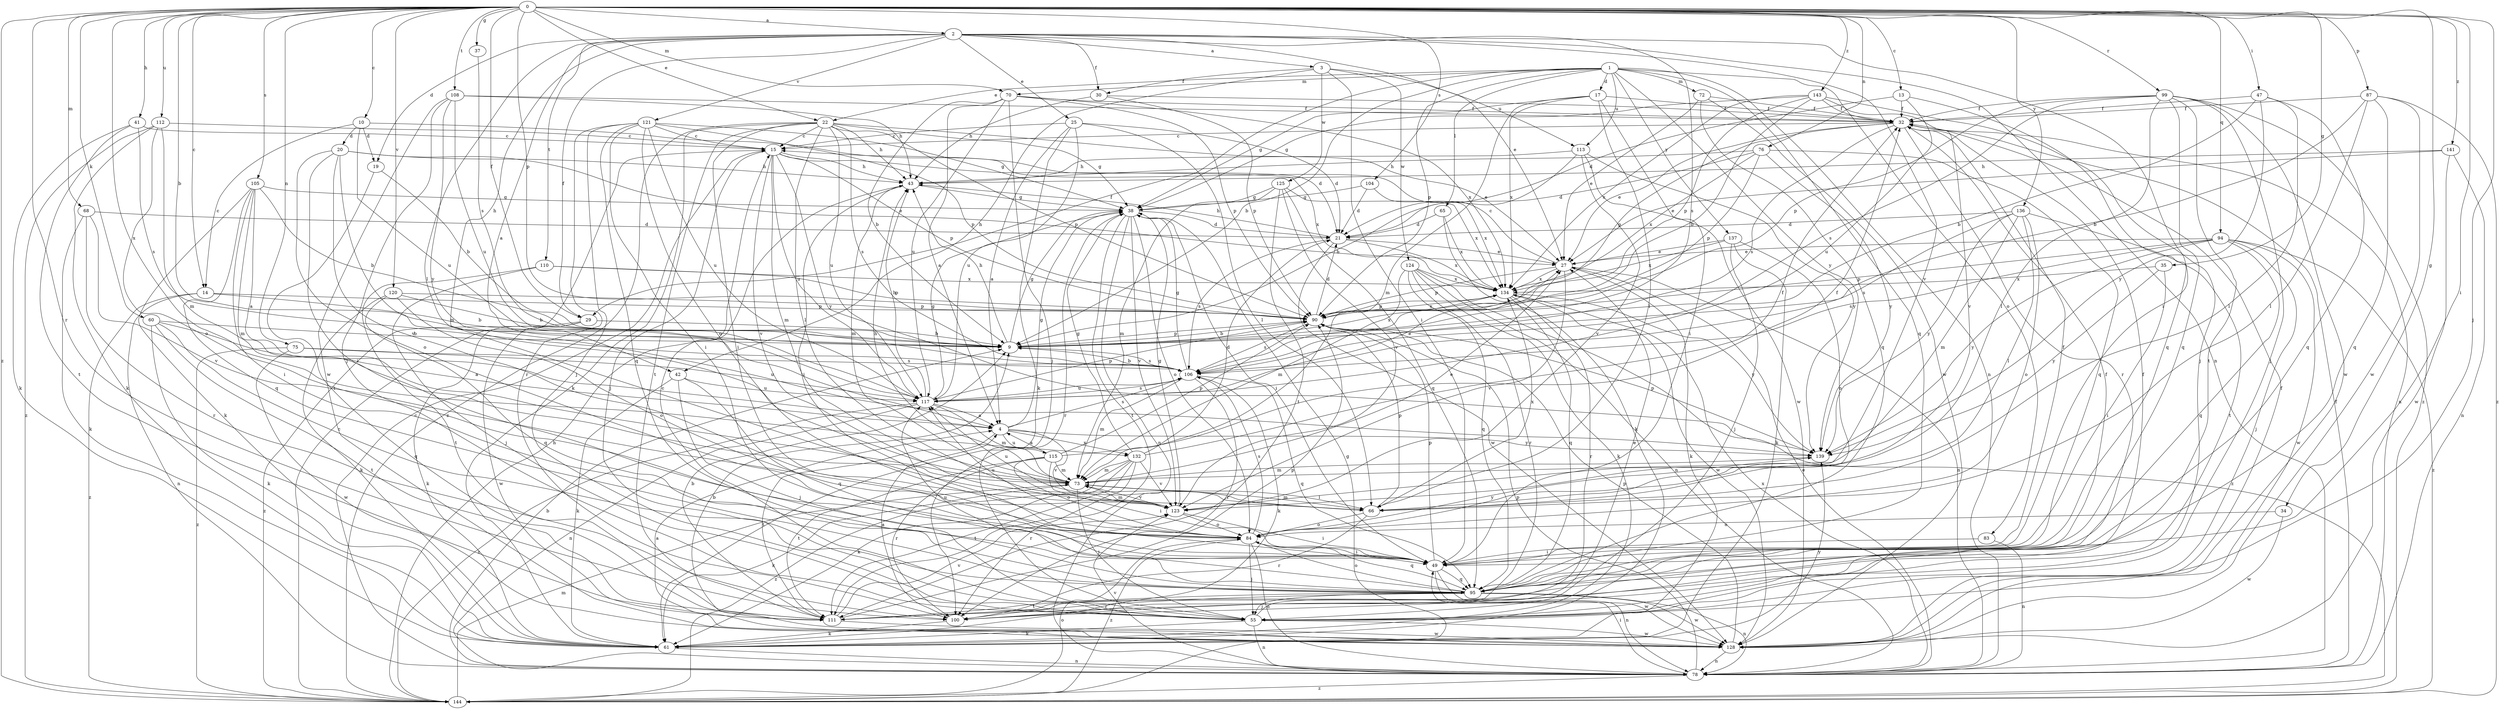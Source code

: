 strict digraph  {
0;
1;
2;
3;
4;
9;
10;
13;
14;
15;
17;
19;
20;
21;
22;
25;
27;
29;
30;
32;
34;
35;
37;
38;
41;
42;
43;
47;
49;
55;
60;
61;
65;
66;
68;
70;
72;
73;
75;
76;
78;
83;
84;
87;
90;
94;
95;
99;
100;
104;
105;
106;
108;
110;
111;
112;
113;
115;
117;
120;
121;
123;
124;
125;
128;
132;
134;
136;
137;
139;
141;
143;
144;
0 -> 2  [label=a];
0 -> 9  [label=b];
0 -> 10  [label=c];
0 -> 13  [label=c];
0 -> 14  [label=c];
0 -> 22  [label=e];
0 -> 29  [label=f];
0 -> 34  [label=g];
0 -> 35  [label=g];
0 -> 37  [label=g];
0 -> 41  [label=h];
0 -> 47  [label=i];
0 -> 49  [label=i];
0 -> 55  [label=j];
0 -> 60  [label=k];
0 -> 68  [label=m];
0 -> 70  [label=m];
0 -> 75  [label=n];
0 -> 76  [label=n];
0 -> 87  [label=p];
0 -> 90  [label=p];
0 -> 94  [label=q];
0 -> 99  [label=r];
0 -> 100  [label=r];
0 -> 104  [label=s];
0 -> 105  [label=s];
0 -> 108  [label=t];
0 -> 112  [label=u];
0 -> 120  [label=v];
0 -> 132  [label=x];
0 -> 136  [label=y];
0 -> 141  [label=z];
0 -> 143  [label=z];
0 -> 144  [label=z];
1 -> 9  [label=b];
1 -> 17  [label=d];
1 -> 22  [label=e];
1 -> 29  [label=f];
1 -> 65  [label=l];
1 -> 70  [label=m];
1 -> 72  [label=m];
1 -> 78  [label=n];
1 -> 83  [label=o];
1 -> 90  [label=p];
1 -> 95  [label=q];
1 -> 113  [label=u];
1 -> 137  [label=y];
1 -> 139  [label=y];
2 -> 3  [label=a];
2 -> 4  [label=a];
2 -> 19  [label=d];
2 -> 25  [label=e];
2 -> 27  [label=e];
2 -> 29  [label=f];
2 -> 30  [label=f];
2 -> 42  [label=h];
2 -> 49  [label=i];
2 -> 66  [label=l];
2 -> 78  [label=n];
2 -> 106  [label=s];
2 -> 110  [label=t];
2 -> 121  [label=v];
2 -> 123  [label=v];
3 -> 30  [label=f];
3 -> 42  [label=h];
3 -> 49  [label=i];
3 -> 113  [label=u];
3 -> 124  [label=w];
3 -> 125  [label=w];
4 -> 38  [label=g];
4 -> 106  [label=s];
4 -> 111  [label=t];
4 -> 115  [label=u];
4 -> 123  [label=v];
4 -> 132  [label=x];
4 -> 139  [label=y];
9 -> 38  [label=g];
9 -> 43  [label=h];
9 -> 90  [label=p];
9 -> 106  [label=s];
9 -> 134  [label=x];
10 -> 14  [label=c];
10 -> 19  [label=d];
10 -> 20  [label=d];
10 -> 21  [label=d];
10 -> 117  [label=u];
13 -> 21  [label=d];
13 -> 32  [label=f];
13 -> 95  [label=q];
13 -> 117  [label=u];
14 -> 9  [label=b];
14 -> 78  [label=n];
14 -> 90  [label=p];
14 -> 144  [label=z];
15 -> 43  [label=h];
15 -> 55  [label=j];
15 -> 73  [label=m];
15 -> 90  [label=p];
15 -> 117  [label=u];
15 -> 123  [label=v];
15 -> 134  [label=x];
15 -> 139  [label=y];
17 -> 32  [label=f];
17 -> 38  [label=g];
17 -> 49  [label=i];
17 -> 66  [label=l];
17 -> 73  [label=m];
17 -> 134  [label=x];
19 -> 9  [label=b];
19 -> 111  [label=t];
20 -> 27  [label=e];
20 -> 43  [label=h];
20 -> 49  [label=i];
20 -> 73  [label=m];
20 -> 84  [label=o];
20 -> 123  [label=v];
21 -> 27  [label=e];
21 -> 43  [label=h];
21 -> 106  [label=s];
21 -> 128  [label=w];
21 -> 134  [label=x];
22 -> 15  [label=c];
22 -> 27  [label=e];
22 -> 38  [label=g];
22 -> 43  [label=h];
22 -> 49  [label=i];
22 -> 61  [label=k];
22 -> 66  [label=l];
22 -> 90  [label=p];
22 -> 106  [label=s];
22 -> 111  [label=t];
22 -> 117  [label=u];
22 -> 144  [label=z];
25 -> 4  [label=a];
25 -> 15  [label=c];
25 -> 21  [label=d];
25 -> 61  [label=k];
25 -> 66  [label=l];
25 -> 117  [label=u];
27 -> 15  [label=c];
27 -> 61  [label=k];
27 -> 78  [label=n];
27 -> 90  [label=p];
27 -> 123  [label=v];
27 -> 134  [label=x];
29 -> 9  [label=b];
29 -> 61  [label=k];
29 -> 128  [label=w];
29 -> 144  [label=z];
30 -> 32  [label=f];
30 -> 43  [label=h];
30 -> 90  [label=p];
32 -> 15  [label=c];
32 -> 27  [label=e];
32 -> 78  [label=n];
32 -> 90  [label=p];
32 -> 100  [label=r];
32 -> 106  [label=s];
34 -> 84  [label=o];
34 -> 128  [label=w];
35 -> 49  [label=i];
35 -> 134  [label=x];
35 -> 139  [label=y];
37 -> 106  [label=s];
38 -> 21  [label=d];
38 -> 49  [label=i];
38 -> 78  [label=n];
38 -> 84  [label=o];
38 -> 100  [label=r];
38 -> 111  [label=t];
38 -> 123  [label=v];
41 -> 15  [label=c];
41 -> 61  [label=k];
41 -> 106  [label=s];
41 -> 111  [label=t];
42 -> 55  [label=j];
42 -> 61  [label=k];
42 -> 95  [label=q];
42 -> 117  [label=u];
43 -> 38  [label=g];
43 -> 49  [label=i];
43 -> 73  [label=m];
47 -> 9  [label=b];
47 -> 32  [label=f];
47 -> 66  [label=l];
47 -> 95  [label=q];
47 -> 139  [label=y];
49 -> 32  [label=f];
49 -> 78  [label=n];
49 -> 90  [label=p];
49 -> 95  [label=q];
49 -> 128  [label=w];
55 -> 15  [label=c];
55 -> 27  [label=e];
55 -> 32  [label=f];
55 -> 61  [label=k];
55 -> 78  [label=n];
55 -> 128  [label=w];
60 -> 4  [label=a];
60 -> 9  [label=b];
60 -> 61  [label=k];
60 -> 95  [label=q];
60 -> 111  [label=t];
61 -> 78  [label=n];
61 -> 139  [label=y];
65 -> 21  [label=d];
65 -> 61  [label=k];
65 -> 134  [label=x];
66 -> 73  [label=m];
66 -> 84  [label=o];
66 -> 90  [label=p];
66 -> 100  [label=r];
66 -> 117  [label=u];
66 -> 134  [label=x];
68 -> 21  [label=d];
68 -> 61  [label=k];
68 -> 100  [label=r];
68 -> 123  [label=v];
70 -> 4  [label=a];
70 -> 9  [label=b];
70 -> 32  [label=f];
70 -> 55  [label=j];
70 -> 90  [label=p];
70 -> 117  [label=u];
70 -> 134  [label=x];
72 -> 27  [label=e];
72 -> 32  [label=f];
72 -> 95  [label=q];
72 -> 128  [label=w];
73 -> 27  [label=e];
73 -> 43  [label=h];
73 -> 55  [label=j];
73 -> 61  [label=k];
73 -> 66  [label=l];
73 -> 123  [label=v];
75 -> 106  [label=s];
75 -> 117  [label=u];
75 -> 128  [label=w];
75 -> 144  [label=z];
76 -> 21  [label=d];
76 -> 43  [label=h];
76 -> 90  [label=p];
76 -> 95  [label=q];
76 -> 134  [label=x];
76 -> 139  [label=y];
78 -> 9  [label=b];
78 -> 15  [label=c];
78 -> 27  [label=e];
78 -> 32  [label=f];
78 -> 49  [label=i];
78 -> 90  [label=p];
78 -> 123  [label=v];
78 -> 134  [label=x];
78 -> 144  [label=z];
83 -> 49  [label=i];
83 -> 78  [label=n];
84 -> 49  [label=i];
84 -> 55  [label=j];
84 -> 78  [label=n];
84 -> 95  [label=q];
84 -> 106  [label=s];
84 -> 117  [label=u];
84 -> 139  [label=y];
84 -> 144  [label=z];
87 -> 9  [label=b];
87 -> 32  [label=f];
87 -> 66  [label=l];
87 -> 95  [label=q];
87 -> 128  [label=w];
87 -> 144  [label=z];
90 -> 9  [label=b];
90 -> 21  [label=d];
90 -> 106  [label=s];
90 -> 134  [label=x];
94 -> 27  [label=e];
94 -> 55  [label=j];
94 -> 90  [label=p];
94 -> 95  [label=q];
94 -> 106  [label=s];
94 -> 128  [label=w];
94 -> 139  [label=y];
94 -> 144  [label=z];
95 -> 55  [label=j];
95 -> 78  [label=n];
95 -> 84  [label=o];
95 -> 100  [label=r];
95 -> 111  [label=t];
95 -> 117  [label=u];
95 -> 128  [label=w];
99 -> 32  [label=f];
99 -> 55  [label=j];
99 -> 66  [label=l];
99 -> 90  [label=p];
99 -> 95  [label=q];
99 -> 106  [label=s];
99 -> 111  [label=t];
99 -> 128  [label=w];
99 -> 144  [label=z];
100 -> 4  [label=a];
100 -> 61  [label=k];
104 -> 21  [label=d];
104 -> 38  [label=g];
104 -> 134  [label=x];
105 -> 4  [label=a];
105 -> 9  [label=b];
105 -> 38  [label=g];
105 -> 49  [label=i];
105 -> 61  [label=k];
105 -> 73  [label=m];
105 -> 95  [label=q];
106 -> 9  [label=b];
106 -> 38  [label=g];
106 -> 61  [label=k];
106 -> 73  [label=m];
106 -> 95  [label=q];
106 -> 100  [label=r];
106 -> 117  [label=u];
108 -> 32  [label=f];
108 -> 43  [label=h];
108 -> 55  [label=j];
108 -> 117  [label=u];
108 -> 128  [label=w];
108 -> 139  [label=y];
110 -> 55  [label=j];
110 -> 90  [label=p];
110 -> 111  [label=t];
110 -> 134  [label=x];
111 -> 9  [label=b];
111 -> 32  [label=f];
111 -> 90  [label=p];
111 -> 123  [label=v];
111 -> 128  [label=w];
112 -> 15  [label=c];
112 -> 61  [label=k];
112 -> 73  [label=m];
112 -> 84  [label=o];
112 -> 144  [label=z];
113 -> 9  [label=b];
113 -> 43  [label=h];
113 -> 123  [label=v];
113 -> 128  [label=w];
113 -> 139  [label=y];
115 -> 4  [label=a];
115 -> 32  [label=f];
115 -> 49  [label=i];
115 -> 73  [label=m];
115 -> 84  [label=o];
115 -> 90  [label=p];
115 -> 100  [label=r];
115 -> 111  [label=t];
117 -> 4  [label=a];
117 -> 27  [label=e];
117 -> 38  [label=g];
117 -> 43  [label=h];
117 -> 73  [label=m];
117 -> 78  [label=n];
117 -> 90  [label=p];
117 -> 106  [label=s];
117 -> 144  [label=z];
120 -> 9  [label=b];
120 -> 61  [label=k];
120 -> 84  [label=o];
120 -> 90  [label=p];
120 -> 95  [label=q];
121 -> 15  [label=c];
121 -> 38  [label=g];
121 -> 49  [label=i];
121 -> 55  [label=j];
121 -> 84  [label=o];
121 -> 90  [label=p];
121 -> 95  [label=q];
121 -> 100  [label=r];
121 -> 117  [label=u];
123 -> 38  [label=g];
123 -> 49  [label=i];
123 -> 73  [label=m];
123 -> 84  [label=o];
124 -> 61  [label=k];
124 -> 73  [label=m];
124 -> 78  [label=n];
124 -> 95  [label=q];
124 -> 100  [label=r];
124 -> 134  [label=x];
124 -> 144  [label=z];
125 -> 38  [label=g];
125 -> 73  [label=m];
125 -> 95  [label=q];
125 -> 111  [label=t];
125 -> 123  [label=v];
125 -> 134  [label=x];
128 -> 4  [label=a];
128 -> 9  [label=b];
128 -> 32  [label=f];
128 -> 78  [label=n];
128 -> 90  [label=p];
132 -> 21  [label=d];
132 -> 32  [label=f];
132 -> 38  [label=g];
132 -> 61  [label=k];
132 -> 73  [label=m];
132 -> 100  [label=r];
132 -> 111  [label=t];
132 -> 123  [label=v];
132 -> 144  [label=z];
134 -> 90  [label=p];
134 -> 95  [label=q];
134 -> 100  [label=r];
134 -> 128  [label=w];
134 -> 139  [label=y];
136 -> 21  [label=d];
136 -> 66  [label=l];
136 -> 73  [label=m];
136 -> 84  [label=o];
136 -> 106  [label=s];
136 -> 111  [label=t];
136 -> 139  [label=y];
137 -> 27  [label=e];
137 -> 55  [label=j];
137 -> 61  [label=k];
137 -> 84  [label=o];
137 -> 134  [label=x];
139 -> 73  [label=m];
139 -> 90  [label=p];
141 -> 27  [label=e];
141 -> 43  [label=h];
141 -> 78  [label=n];
141 -> 128  [label=w];
143 -> 9  [label=b];
143 -> 32  [label=f];
143 -> 38  [label=g];
143 -> 55  [label=j];
143 -> 90  [label=p];
143 -> 123  [label=v];
143 -> 134  [label=x];
144 -> 15  [label=c];
144 -> 38  [label=g];
144 -> 43  [label=h];
144 -> 73  [label=m];
144 -> 84  [label=o];
}
